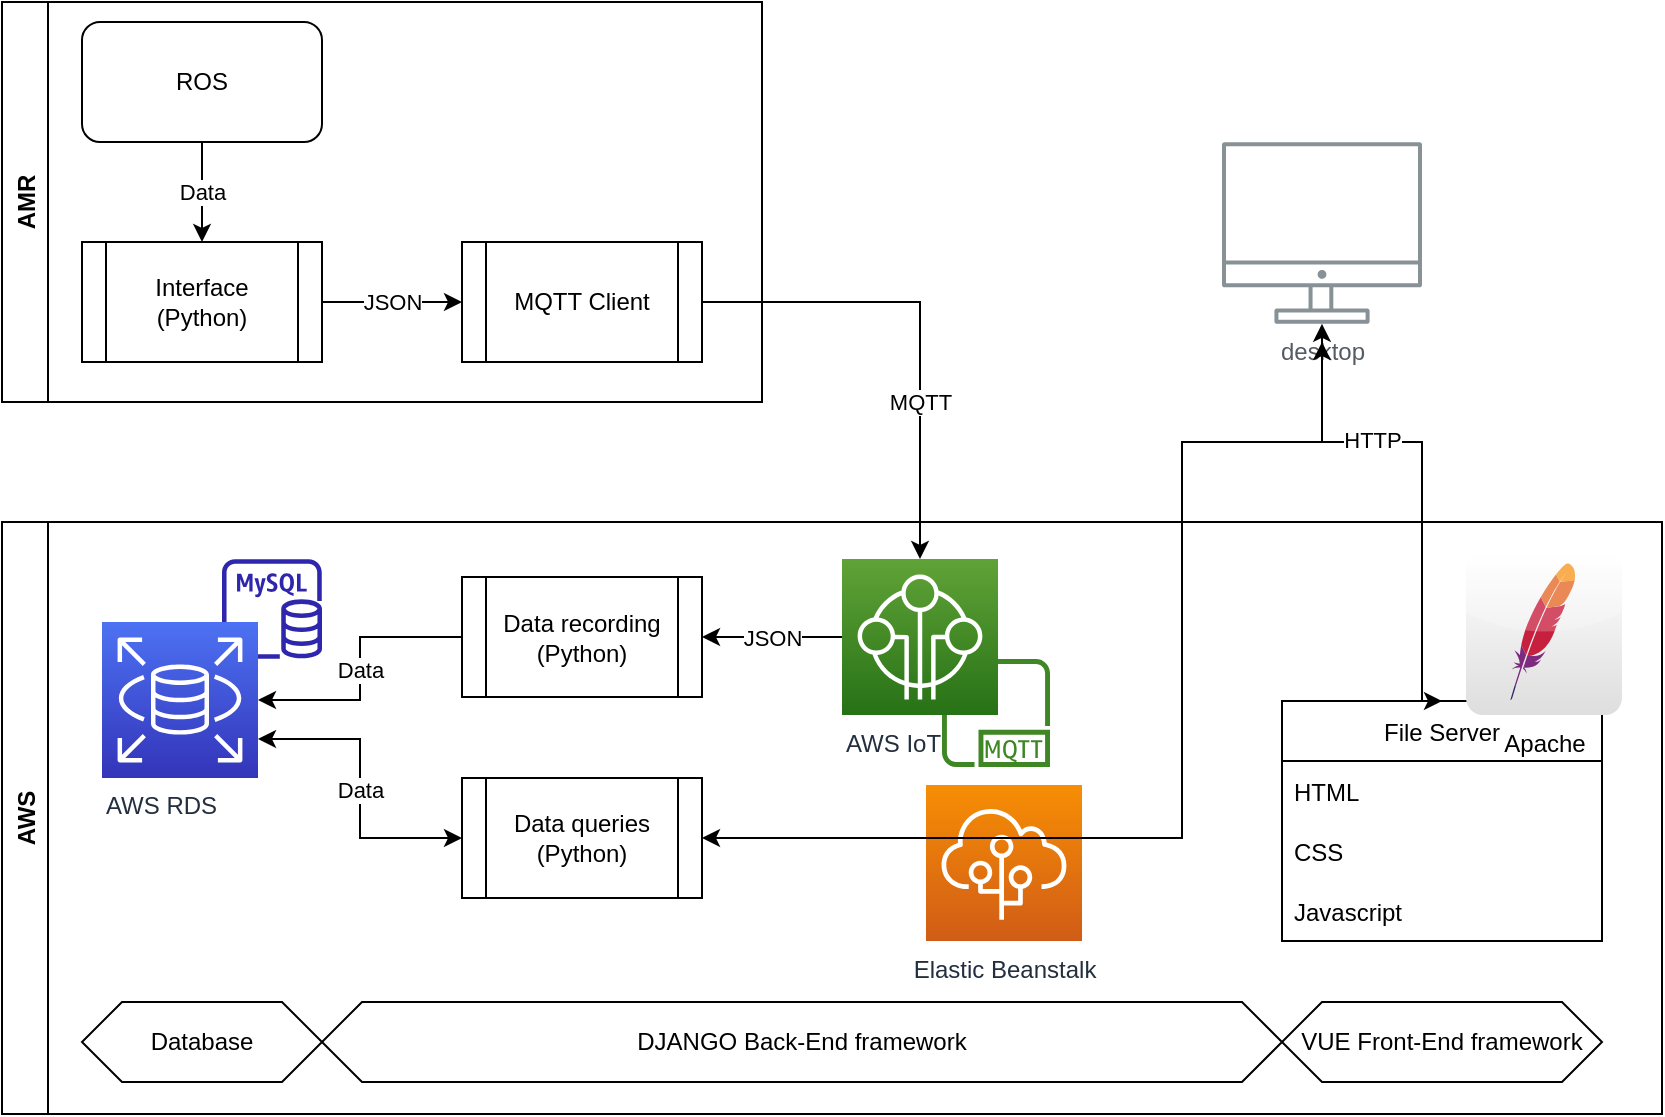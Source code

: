 <mxfile version="16.5.1" type="device"><diagram id="3_Zmf10rHP_UXN4d-jAe" name="Page-1"><mxGraphModel dx="966" dy="572" grid="1" gridSize="10" guides="1" tooltips="1" connect="1" arrows="1" fold="1" page="1" pageScale="1" pageWidth="1169" pageHeight="827" math="0" shadow="0"><root><mxCell id="0"/><mxCell id="1" parent="0"/><mxCell id="qVtsHNCkTJLSomzuzlzX-1" value="AMR" style="swimlane;horizontal=0;" parent="1" vertex="1"><mxGeometry x="40" y="60" width="380" height="200" as="geometry"/></mxCell><mxCell id="qVtsHNCkTJLSomzuzlzX-2" value="ROS" style="rounded=1;whiteSpace=wrap;html=1;" parent="qVtsHNCkTJLSomzuzlzX-1" vertex="1"><mxGeometry x="40" y="10" width="120" height="60" as="geometry"/></mxCell><mxCell id="qVtsHNCkTJLSomzuzlzX-9" value="JSON" style="edgeStyle=orthogonalEdgeStyle;rounded=0;orthogonalLoop=1;jettySize=auto;html=1;exitX=1;exitY=0.5;exitDx=0;exitDy=0;entryX=0;entryY=0.5;entryDx=0;entryDy=0;" parent="qVtsHNCkTJLSomzuzlzX-1" source="qVtsHNCkTJLSomzuzlzX-3" target="qVtsHNCkTJLSomzuzlzX-7" edge="1"><mxGeometry relative="1" as="geometry"/></mxCell><mxCell id="qVtsHNCkTJLSomzuzlzX-3" value="Interface (Python)" style="shape=process;whiteSpace=wrap;html=1;backgroundOutline=1;" parent="qVtsHNCkTJLSomzuzlzX-1" vertex="1"><mxGeometry x="40" y="120" width="120" height="60" as="geometry"/></mxCell><mxCell id="qVtsHNCkTJLSomzuzlzX-5" value="Data" style="endArrow=classic;html=1;rounded=0;exitX=0.5;exitY=1;exitDx=0;exitDy=0;entryX=0.5;entryY=0;entryDx=0;entryDy=0;" parent="qVtsHNCkTJLSomzuzlzX-1" source="qVtsHNCkTJLSomzuzlzX-2" target="qVtsHNCkTJLSomzuzlzX-3" edge="1"><mxGeometry width="50" height="50" relative="1" as="geometry"><mxPoint x="310" y="270" as="sourcePoint"/><mxPoint x="360" y="220" as="targetPoint"/></mxGeometry></mxCell><mxCell id="qVtsHNCkTJLSomzuzlzX-7" value="MQTT Client" style="shape=process;whiteSpace=wrap;html=1;backgroundOutline=1;" parent="qVtsHNCkTJLSomzuzlzX-1" vertex="1"><mxGeometry x="230" y="120" width="120" height="60" as="geometry"/></mxCell><mxCell id="qVtsHNCkTJLSomzuzlzX-11" value="AWS" style="swimlane;horizontal=0;" parent="1" vertex="1"><mxGeometry x="40" y="320" width="830" height="296" as="geometry"/></mxCell><mxCell id="qVtsHNCkTJLSomzuzlzX-13" value="" style="sketch=0;outlineConnect=0;fontColor=#232F3E;gradientColor=none;fillColor=#2E27AD;strokeColor=none;dashed=0;verticalLabelPosition=bottom;verticalAlign=top;align=center;html=1;fontSize=12;fontStyle=0;aspect=fixed;pointerEvents=1;shape=mxgraph.aws4.rds_mysql_instance;" parent="qVtsHNCkTJLSomzuzlzX-11" vertex="1"><mxGeometry x="110" y="18.5" width="50" height="50" as="geometry"/></mxCell><mxCell id="qVtsHNCkTJLSomzuzlzX-17" value="JSON" style="edgeStyle=orthogonalEdgeStyle;rounded=0;orthogonalLoop=1;jettySize=auto;html=1;exitX=0;exitY=0.5;exitDx=0;exitDy=0;entryX=1;entryY=0.5;entryDx=0;entryDy=0;exitPerimeter=0;" parent="qVtsHNCkTJLSomzuzlzX-11" target="qVtsHNCkTJLSomzuzlzX-16" edge="1" source="NHk3Ovwx8mJ8PFi_jIUm-3"><mxGeometry relative="1" as="geometry"><mxPoint x="230" y="48.5" as="sourcePoint"/></mxGeometry></mxCell><mxCell id="qVtsHNCkTJLSomzuzlzX-18" value="Data" style="edgeStyle=orthogonalEdgeStyle;rounded=0;orthogonalLoop=1;jettySize=auto;html=1;exitX=0;exitY=0.5;exitDx=0;exitDy=0;entryX=1;entryY=0.5;entryDx=0;entryDy=0;entryPerimeter=0;" parent="qVtsHNCkTJLSomzuzlzX-11" source="qVtsHNCkTJLSomzuzlzX-16" target="qVtsHNCkTJLSomzuzlzX-25" edge="1"><mxGeometry relative="1" as="geometry"/></mxCell><mxCell id="qVtsHNCkTJLSomzuzlzX-16" value="Data recording (Python)" style="shape=process;whiteSpace=wrap;html=1;backgroundOutline=1;" parent="qVtsHNCkTJLSomzuzlzX-11" vertex="1"><mxGeometry x="230" y="27.5" width="120" height="60" as="geometry"/></mxCell><mxCell id="qVtsHNCkTJLSomzuzlzX-32" value="File Server" style="swimlane;fontStyle=0;childLayout=stackLayout;horizontal=1;startSize=30;horizontalStack=0;resizeParent=1;resizeParentMax=0;resizeLast=0;collapsible=1;marginBottom=0;" parent="qVtsHNCkTJLSomzuzlzX-11" vertex="1"><mxGeometry x="640" y="89.5" width="160" height="120" as="geometry"/></mxCell><mxCell id="qVtsHNCkTJLSomzuzlzX-33" value="HTML" style="text;strokeColor=none;fillColor=none;align=left;verticalAlign=middle;spacingLeft=4;spacingRight=4;overflow=hidden;points=[[0,0.5],[1,0.5]];portConstraint=eastwest;rotatable=0;" parent="qVtsHNCkTJLSomzuzlzX-32" vertex="1"><mxGeometry y="30" width="160" height="30" as="geometry"/></mxCell><mxCell id="qVtsHNCkTJLSomzuzlzX-34" value="CSS" style="text;strokeColor=none;fillColor=none;align=left;verticalAlign=middle;spacingLeft=4;spacingRight=4;overflow=hidden;points=[[0,0.5],[1,0.5]];portConstraint=eastwest;rotatable=0;" parent="qVtsHNCkTJLSomzuzlzX-32" vertex="1"><mxGeometry y="60" width="160" height="30" as="geometry"/></mxCell><mxCell id="qVtsHNCkTJLSomzuzlzX-35" value="Javascript" style="text;strokeColor=none;fillColor=none;align=left;verticalAlign=middle;spacingLeft=4;spacingRight=4;overflow=hidden;points=[[0,0.5],[1,0.5]];portConstraint=eastwest;rotatable=0;" parent="qVtsHNCkTJLSomzuzlzX-32" vertex="1"><mxGeometry y="90" width="160" height="30" as="geometry"/></mxCell><mxCell id="qVtsHNCkTJLSomzuzlzX-39" value="VUE Front-End framework" style="shape=hexagon;perimeter=hexagonPerimeter2;whiteSpace=wrap;html=1;fixedSize=1;" parent="qVtsHNCkTJLSomzuzlzX-11" vertex="1"><mxGeometry x="640" y="240" width="160" height="40" as="geometry"/></mxCell><mxCell id="qVtsHNCkTJLSomzuzlzX-40" value="DJANGO Back-End framework" style="shape=hexagon;perimeter=hexagonPerimeter2;whiteSpace=wrap;html=1;fixedSize=1;" parent="qVtsHNCkTJLSomzuzlzX-11" vertex="1"><mxGeometry x="160" y="240" width="480" height="40" as="geometry"/></mxCell><mxCell id="NHk3Ovwx8mJ8PFi_jIUm-1" value="Database" style="shape=hexagon;perimeter=hexagonPerimeter2;whiteSpace=wrap;html=1;fixedSize=1;" vertex="1" parent="qVtsHNCkTJLSomzuzlzX-11"><mxGeometry x="40" y="240" width="120" height="40" as="geometry"/></mxCell><mxCell id="qVtsHNCkTJLSomzuzlzX-25" value="AWS RDS" style="sketch=0;points=[[0,0,0],[0.25,0,0],[0.5,0,0],[0.75,0,0],[1,0,0],[0,1,0],[0.25,1,0],[0.5,1,0],[0.75,1,0],[1,1,0],[0,0.25,0],[0,0.5,0],[0,0.75,0],[1,0.25,0],[1,0.5,0],[1,0.75,0]];outlineConnect=0;fontColor=#232F3E;gradientColor=#4D72F3;gradientDirection=north;fillColor=#3334B9;strokeColor=#ffffff;dashed=0;verticalLabelPosition=bottom;verticalAlign=top;align=left;html=1;fontSize=12;fontStyle=0;aspect=fixed;shape=mxgraph.aws4.resourceIcon;resIcon=mxgraph.aws4.rds;" parent="qVtsHNCkTJLSomzuzlzX-11" vertex="1"><mxGeometry x="50" y="50" width="78" height="78" as="geometry"/></mxCell><mxCell id="NHk3Ovwx8mJ8PFi_jIUm-4" value="Data queries (Python)" style="shape=process;whiteSpace=wrap;html=1;backgroundOutline=1;" vertex="1" parent="qVtsHNCkTJLSomzuzlzX-11"><mxGeometry x="230" y="128" width="120" height="60" as="geometry"/></mxCell><mxCell id="NHk3Ovwx8mJ8PFi_jIUm-5" value="Data" style="endArrow=classic;startArrow=classic;html=1;rounded=0;entryX=0;entryY=0.5;entryDx=0;entryDy=0;exitX=1;exitY=0.75;exitDx=0;exitDy=0;exitPerimeter=0;edgeStyle=orthogonalEdgeStyle;" edge="1" parent="qVtsHNCkTJLSomzuzlzX-11" source="qVtsHNCkTJLSomzuzlzX-25" target="NHk3Ovwx8mJ8PFi_jIUm-4"><mxGeometry width="50" height="50" relative="1" as="geometry"><mxPoint x="110" y="210" as="sourcePoint"/><mxPoint x="160" y="160" as="targetPoint"/></mxGeometry></mxCell><mxCell id="NHk3Ovwx8mJ8PFi_jIUm-7" value="" style="sketch=0;outlineConnect=0;fontColor=#232F3E;gradientColor=none;fillColor=#3F8624;strokeColor=none;dashed=0;verticalLabelPosition=bottom;verticalAlign=top;align=center;html=1;fontSize=12;fontStyle=0;aspect=fixed;pointerEvents=1;shape=mxgraph.aws4.mqtt_protocol;" vertex="1" parent="qVtsHNCkTJLSomzuzlzX-11"><mxGeometry x="470" y="68.5" width="54" height="54" as="geometry"/></mxCell><mxCell id="NHk3Ovwx8mJ8PFi_jIUm-3" value="AWS IoT&amp;nbsp; &amp;nbsp;&amp;nbsp;" style="sketch=0;points=[[0,0,0],[0.25,0,0],[0.5,0,0],[0.75,0,0],[1,0,0],[0,1,0],[0.25,1,0],[0.5,1,0],[0.75,1,0],[1,1,0],[0,0.25,0],[0,0.5,0],[0,0.75,0],[1,0.25,0],[1,0.5,0],[1,0.75,0]];outlineConnect=0;fontColor=#232F3E;gradientColor=#60A337;gradientDirection=north;fillColor=#277116;strokeColor=#ffffff;dashed=0;verticalLabelPosition=bottom;verticalAlign=top;align=left;html=1;fontSize=12;fontStyle=0;aspect=fixed;shape=mxgraph.aws4.resourceIcon;resIcon=mxgraph.aws4.internet_of_things;" vertex="1" parent="qVtsHNCkTJLSomzuzlzX-11"><mxGeometry x="420" y="18.5" width="78" height="78" as="geometry"/></mxCell><mxCell id="NHk3Ovwx8mJ8PFi_jIUm-10" value="Apache" style="dashed=0;outlineConnect=0;html=1;align=center;labelPosition=center;verticalLabelPosition=bottom;verticalAlign=top;shape=mxgraph.webicons.apache;gradientColor=#DFDEDE" vertex="1" parent="qVtsHNCkTJLSomzuzlzX-11"><mxGeometry x="732" y="15" width="78" height="81.5" as="geometry"/></mxCell><mxCell id="qVtsHNCkTJLSomzuzlzX-29" value="Elastic Beanstalk" style="sketch=0;points=[[0,0,0],[0.25,0,0],[0.5,0,0],[0.75,0,0],[1,0,0],[0,1,0],[0.25,1,0],[0.5,1,0],[0.75,1,0],[1,1,0],[0,0.25,0],[0,0.5,0],[0,0.75,0],[1,0.25,0],[1,0.5,0],[1,0.75,0]];outlineConnect=0;fontColor=#232F3E;gradientColor=#F78E04;gradientDirection=north;fillColor=#D05C17;strokeColor=#ffffff;dashed=0;verticalLabelPosition=bottom;verticalAlign=top;align=center;html=1;fontSize=12;fontStyle=0;aspect=fixed;shape=mxgraph.aws4.resourceIcon;resIcon=mxgraph.aws4.elastic_beanstalk;" parent="qVtsHNCkTJLSomzuzlzX-11" vertex="1"><mxGeometry x="462" y="131.5" width="78" height="78" as="geometry"/></mxCell><mxCell id="qVtsHNCkTJLSomzuzlzX-12" value="desktop" style="sketch=0;outlineConnect=0;gradientColor=none;fontColor=#545B64;strokeColor=none;fillColor=#879196;dashed=0;verticalLabelPosition=bottom;verticalAlign=top;align=center;html=1;fontSize=12;fontStyle=0;aspect=fixed;shape=mxgraph.aws4.illustration_desktop;pointerEvents=1" parent="1" vertex="1"><mxGeometry x="650" y="130" width="100" height="91" as="geometry"/></mxCell><mxCell id="qVtsHNCkTJLSomzuzlzX-15" value="MQTT" style="edgeStyle=orthogonalEdgeStyle;rounded=0;orthogonalLoop=1;jettySize=auto;html=1;exitX=1;exitY=0.5;exitDx=0;exitDy=0;entryX=0.5;entryY=0;entryDx=0;entryDy=0;entryPerimeter=0;" parent="1" source="qVtsHNCkTJLSomzuzlzX-7" target="NHk3Ovwx8mJ8PFi_jIUm-3" edge="1"><mxGeometry x="0.339" relative="1" as="geometry"><mxPoint x="329" y="308.5" as="targetPoint"/><mxPoint as="offset"/></mxGeometry></mxCell><mxCell id="qVtsHNCkTJLSomzuzlzX-36" style="edgeStyle=orthogonalEdgeStyle;rounded=0;orthogonalLoop=1;jettySize=auto;html=1;exitX=0.5;exitY=0;exitDx=0;exitDy=0;startArrow=classic;startFill=1;" parent="1" source="qVtsHNCkTJLSomzuzlzX-32" target="qVtsHNCkTJLSomzuzlzX-12" edge="1"><mxGeometry relative="1" as="geometry"><Array as="points"><mxPoint x="750" y="280"/><mxPoint x="700" y="280"/></Array></mxGeometry></mxCell><mxCell id="qVtsHNCkTJLSomzuzlzX-37" value="HTTP" style="edgeLabel;html=1;align=center;verticalAlign=middle;resizable=0;points=[];" parent="qVtsHNCkTJLSomzuzlzX-36" vertex="1" connectable="0"><mxGeometry x="0.324" y="-1" relative="1" as="geometry"><mxPoint as="offset"/></mxGeometry></mxCell><mxCell id="NHk3Ovwx8mJ8PFi_jIUm-6" value="" style="endArrow=classic;startArrow=classic;html=1;rounded=0;exitX=1;exitY=0.5;exitDx=0;exitDy=0;edgeStyle=orthogonalEdgeStyle;" edge="1" parent="1" source="NHk3Ovwx8mJ8PFi_jIUm-4"><mxGeometry x="-0.117" width="50" height="50" relative="1" as="geometry"><mxPoint x="208" y="748.5" as="sourcePoint"/><mxPoint x="700" y="230" as="targetPoint"/><Array as="points"><mxPoint x="630" y="478"/><mxPoint x="630" y="280"/><mxPoint x="700" y="280"/></Array><mxPoint as="offset"/></mxGeometry></mxCell></root></mxGraphModel></diagram></mxfile>